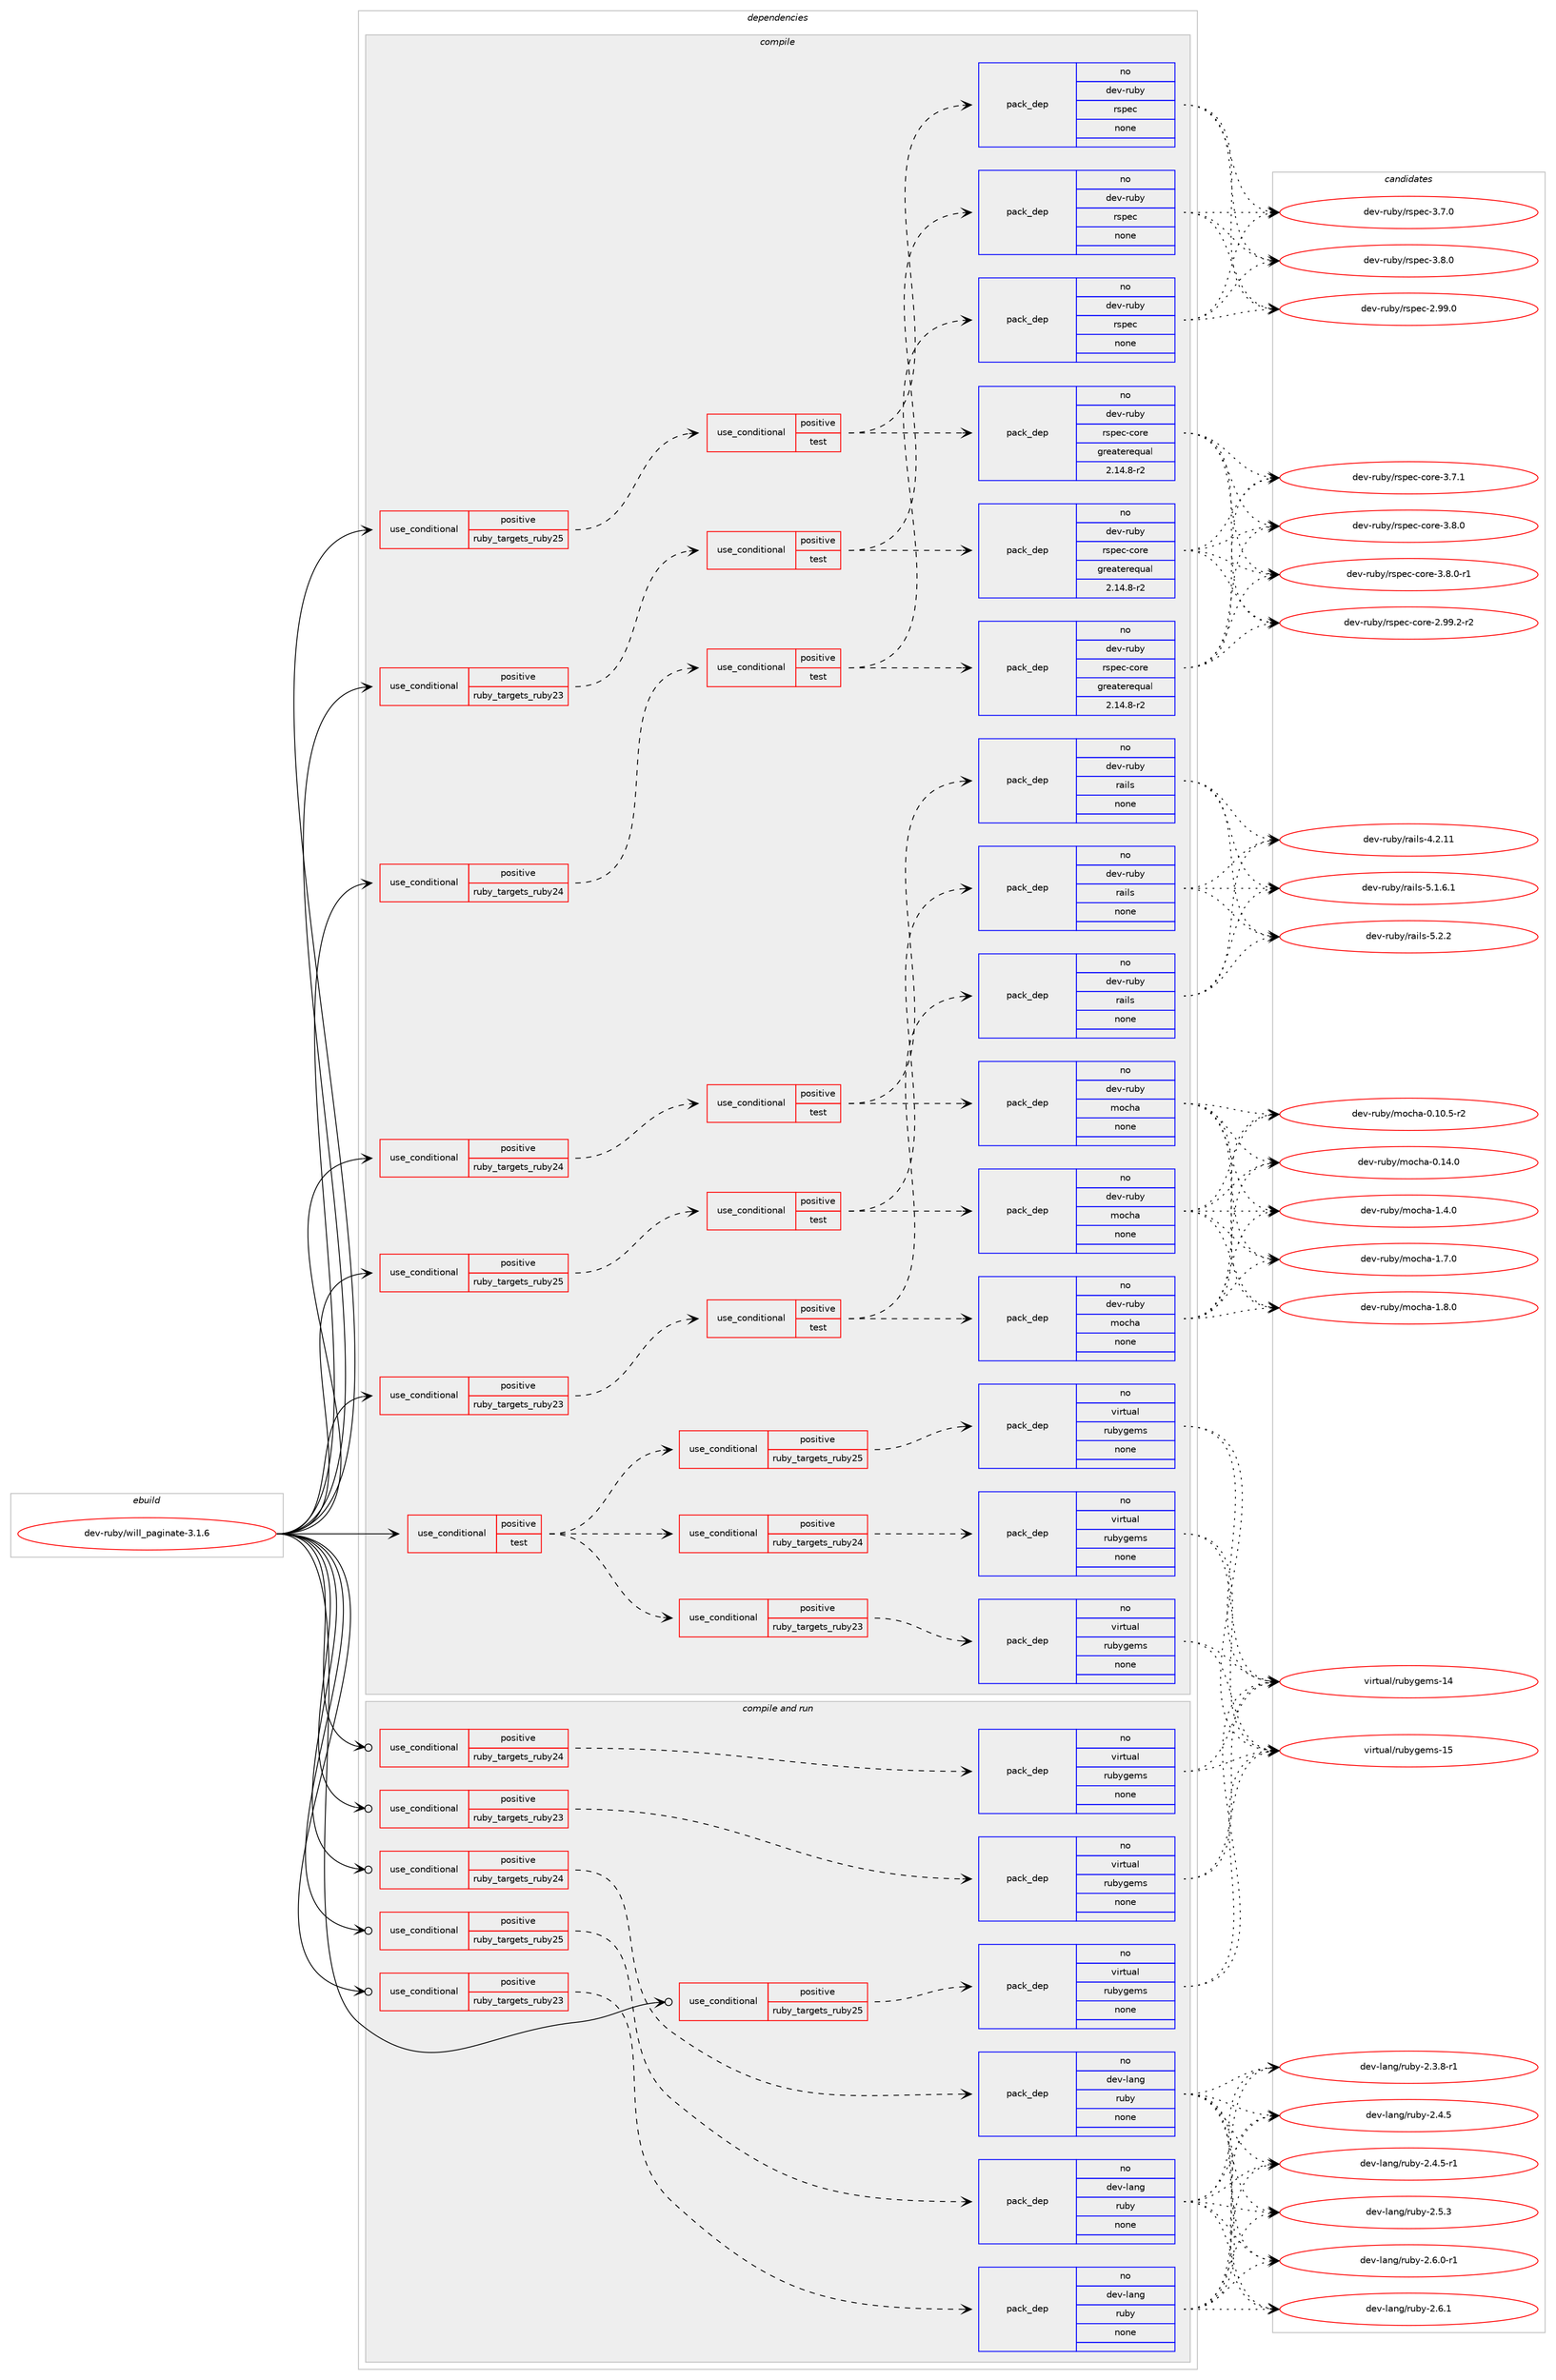 digraph prolog {

# *************
# Graph options
# *************

newrank=true;
concentrate=true;
compound=true;
graph [rankdir=LR,fontname=Helvetica,fontsize=10,ranksep=1.5];#, ranksep=2.5, nodesep=0.2];
edge  [arrowhead=vee];
node  [fontname=Helvetica,fontsize=10];

# **********
# The ebuild
# **********

subgraph cluster_leftcol {
color=gray;
rank=same;
label=<<i>ebuild</i>>;
id [label="dev-ruby/will_paginate-3.1.6", color=red, width=4, href="../dev-ruby/will_paginate-3.1.6.svg"];
}

# ****************
# The dependencies
# ****************

subgraph cluster_midcol {
color=gray;
label=<<i>dependencies</i>>;
subgraph cluster_compile {
fillcolor="#eeeeee";
style=filled;
label=<<i>compile</i>>;
subgraph cond422293 {
dependency1537316 [label=<<TABLE BORDER="0" CELLBORDER="1" CELLSPACING="0" CELLPADDING="4"><TR><TD ROWSPAN="3" CELLPADDING="10">use_conditional</TD></TR><TR><TD>positive</TD></TR><TR><TD>ruby_targets_ruby23</TD></TR></TABLE>>, shape=none, color=red];
subgraph cond422294 {
dependency1537317 [label=<<TABLE BORDER="0" CELLBORDER="1" CELLSPACING="0" CELLPADDING="4"><TR><TD ROWSPAN="3" CELLPADDING="10">use_conditional</TD></TR><TR><TD>positive</TD></TR><TR><TD>test</TD></TR></TABLE>>, shape=none, color=red];
subgraph pack1091504 {
dependency1537318 [label=<<TABLE BORDER="0" CELLBORDER="1" CELLSPACING="0" CELLPADDING="4" WIDTH="220"><TR><TD ROWSPAN="6" CELLPADDING="30">pack_dep</TD></TR><TR><TD WIDTH="110">no</TD></TR><TR><TD>dev-ruby</TD></TR><TR><TD>rails</TD></TR><TR><TD>none</TD></TR><TR><TD></TD></TR></TABLE>>, shape=none, color=blue];
}
dependency1537317:e -> dependency1537318:w [weight=20,style="dashed",arrowhead="vee"];
subgraph pack1091505 {
dependency1537319 [label=<<TABLE BORDER="0" CELLBORDER="1" CELLSPACING="0" CELLPADDING="4" WIDTH="220"><TR><TD ROWSPAN="6" CELLPADDING="30">pack_dep</TD></TR><TR><TD WIDTH="110">no</TD></TR><TR><TD>dev-ruby</TD></TR><TR><TD>mocha</TD></TR><TR><TD>none</TD></TR><TR><TD></TD></TR></TABLE>>, shape=none, color=blue];
}
dependency1537317:e -> dependency1537319:w [weight=20,style="dashed",arrowhead="vee"];
}
dependency1537316:e -> dependency1537317:w [weight=20,style="dashed",arrowhead="vee"];
}
id:e -> dependency1537316:w [weight=20,style="solid",arrowhead="vee"];
subgraph cond422295 {
dependency1537320 [label=<<TABLE BORDER="0" CELLBORDER="1" CELLSPACING="0" CELLPADDING="4"><TR><TD ROWSPAN="3" CELLPADDING="10">use_conditional</TD></TR><TR><TD>positive</TD></TR><TR><TD>ruby_targets_ruby23</TD></TR></TABLE>>, shape=none, color=red];
subgraph cond422296 {
dependency1537321 [label=<<TABLE BORDER="0" CELLBORDER="1" CELLSPACING="0" CELLPADDING="4"><TR><TD ROWSPAN="3" CELLPADDING="10">use_conditional</TD></TR><TR><TD>positive</TD></TR><TR><TD>test</TD></TR></TABLE>>, shape=none, color=red];
subgraph pack1091506 {
dependency1537322 [label=<<TABLE BORDER="0" CELLBORDER="1" CELLSPACING="0" CELLPADDING="4" WIDTH="220"><TR><TD ROWSPAN="6" CELLPADDING="30">pack_dep</TD></TR><TR><TD WIDTH="110">no</TD></TR><TR><TD>dev-ruby</TD></TR><TR><TD>rspec</TD></TR><TR><TD>none</TD></TR><TR><TD></TD></TR></TABLE>>, shape=none, color=blue];
}
dependency1537321:e -> dependency1537322:w [weight=20,style="dashed",arrowhead="vee"];
subgraph pack1091507 {
dependency1537323 [label=<<TABLE BORDER="0" CELLBORDER="1" CELLSPACING="0" CELLPADDING="4" WIDTH="220"><TR><TD ROWSPAN="6" CELLPADDING="30">pack_dep</TD></TR><TR><TD WIDTH="110">no</TD></TR><TR><TD>dev-ruby</TD></TR><TR><TD>rspec-core</TD></TR><TR><TD>greaterequal</TD></TR><TR><TD>2.14.8-r2</TD></TR></TABLE>>, shape=none, color=blue];
}
dependency1537321:e -> dependency1537323:w [weight=20,style="dashed",arrowhead="vee"];
}
dependency1537320:e -> dependency1537321:w [weight=20,style="dashed",arrowhead="vee"];
}
id:e -> dependency1537320:w [weight=20,style="solid",arrowhead="vee"];
subgraph cond422297 {
dependency1537324 [label=<<TABLE BORDER="0" CELLBORDER="1" CELLSPACING="0" CELLPADDING="4"><TR><TD ROWSPAN="3" CELLPADDING="10">use_conditional</TD></TR><TR><TD>positive</TD></TR><TR><TD>ruby_targets_ruby24</TD></TR></TABLE>>, shape=none, color=red];
subgraph cond422298 {
dependency1537325 [label=<<TABLE BORDER="0" CELLBORDER="1" CELLSPACING="0" CELLPADDING="4"><TR><TD ROWSPAN="3" CELLPADDING="10">use_conditional</TD></TR><TR><TD>positive</TD></TR><TR><TD>test</TD></TR></TABLE>>, shape=none, color=red];
subgraph pack1091508 {
dependency1537326 [label=<<TABLE BORDER="0" CELLBORDER="1" CELLSPACING="0" CELLPADDING="4" WIDTH="220"><TR><TD ROWSPAN="6" CELLPADDING="30">pack_dep</TD></TR><TR><TD WIDTH="110">no</TD></TR><TR><TD>dev-ruby</TD></TR><TR><TD>rails</TD></TR><TR><TD>none</TD></TR><TR><TD></TD></TR></TABLE>>, shape=none, color=blue];
}
dependency1537325:e -> dependency1537326:w [weight=20,style="dashed",arrowhead="vee"];
subgraph pack1091509 {
dependency1537327 [label=<<TABLE BORDER="0" CELLBORDER="1" CELLSPACING="0" CELLPADDING="4" WIDTH="220"><TR><TD ROWSPAN="6" CELLPADDING="30">pack_dep</TD></TR><TR><TD WIDTH="110">no</TD></TR><TR><TD>dev-ruby</TD></TR><TR><TD>mocha</TD></TR><TR><TD>none</TD></TR><TR><TD></TD></TR></TABLE>>, shape=none, color=blue];
}
dependency1537325:e -> dependency1537327:w [weight=20,style="dashed",arrowhead="vee"];
}
dependency1537324:e -> dependency1537325:w [weight=20,style="dashed",arrowhead="vee"];
}
id:e -> dependency1537324:w [weight=20,style="solid",arrowhead="vee"];
subgraph cond422299 {
dependency1537328 [label=<<TABLE BORDER="0" CELLBORDER="1" CELLSPACING="0" CELLPADDING="4"><TR><TD ROWSPAN="3" CELLPADDING="10">use_conditional</TD></TR><TR><TD>positive</TD></TR><TR><TD>ruby_targets_ruby24</TD></TR></TABLE>>, shape=none, color=red];
subgraph cond422300 {
dependency1537329 [label=<<TABLE BORDER="0" CELLBORDER="1" CELLSPACING="0" CELLPADDING="4"><TR><TD ROWSPAN="3" CELLPADDING="10">use_conditional</TD></TR><TR><TD>positive</TD></TR><TR><TD>test</TD></TR></TABLE>>, shape=none, color=red];
subgraph pack1091510 {
dependency1537330 [label=<<TABLE BORDER="0" CELLBORDER="1" CELLSPACING="0" CELLPADDING="4" WIDTH="220"><TR><TD ROWSPAN="6" CELLPADDING="30">pack_dep</TD></TR><TR><TD WIDTH="110">no</TD></TR><TR><TD>dev-ruby</TD></TR><TR><TD>rspec</TD></TR><TR><TD>none</TD></TR><TR><TD></TD></TR></TABLE>>, shape=none, color=blue];
}
dependency1537329:e -> dependency1537330:w [weight=20,style="dashed",arrowhead="vee"];
subgraph pack1091511 {
dependency1537331 [label=<<TABLE BORDER="0" CELLBORDER="1" CELLSPACING="0" CELLPADDING="4" WIDTH="220"><TR><TD ROWSPAN="6" CELLPADDING="30">pack_dep</TD></TR><TR><TD WIDTH="110">no</TD></TR><TR><TD>dev-ruby</TD></TR><TR><TD>rspec-core</TD></TR><TR><TD>greaterequal</TD></TR><TR><TD>2.14.8-r2</TD></TR></TABLE>>, shape=none, color=blue];
}
dependency1537329:e -> dependency1537331:w [weight=20,style="dashed",arrowhead="vee"];
}
dependency1537328:e -> dependency1537329:w [weight=20,style="dashed",arrowhead="vee"];
}
id:e -> dependency1537328:w [weight=20,style="solid",arrowhead="vee"];
subgraph cond422301 {
dependency1537332 [label=<<TABLE BORDER="0" CELLBORDER="1" CELLSPACING="0" CELLPADDING="4"><TR><TD ROWSPAN="3" CELLPADDING="10">use_conditional</TD></TR><TR><TD>positive</TD></TR><TR><TD>ruby_targets_ruby25</TD></TR></TABLE>>, shape=none, color=red];
subgraph cond422302 {
dependency1537333 [label=<<TABLE BORDER="0" CELLBORDER="1" CELLSPACING="0" CELLPADDING="4"><TR><TD ROWSPAN="3" CELLPADDING="10">use_conditional</TD></TR><TR><TD>positive</TD></TR><TR><TD>test</TD></TR></TABLE>>, shape=none, color=red];
subgraph pack1091512 {
dependency1537334 [label=<<TABLE BORDER="0" CELLBORDER="1" CELLSPACING="0" CELLPADDING="4" WIDTH="220"><TR><TD ROWSPAN="6" CELLPADDING="30">pack_dep</TD></TR><TR><TD WIDTH="110">no</TD></TR><TR><TD>dev-ruby</TD></TR><TR><TD>rails</TD></TR><TR><TD>none</TD></TR><TR><TD></TD></TR></TABLE>>, shape=none, color=blue];
}
dependency1537333:e -> dependency1537334:w [weight=20,style="dashed",arrowhead="vee"];
subgraph pack1091513 {
dependency1537335 [label=<<TABLE BORDER="0" CELLBORDER="1" CELLSPACING="0" CELLPADDING="4" WIDTH="220"><TR><TD ROWSPAN="6" CELLPADDING="30">pack_dep</TD></TR><TR><TD WIDTH="110">no</TD></TR><TR><TD>dev-ruby</TD></TR><TR><TD>mocha</TD></TR><TR><TD>none</TD></TR><TR><TD></TD></TR></TABLE>>, shape=none, color=blue];
}
dependency1537333:e -> dependency1537335:w [weight=20,style="dashed",arrowhead="vee"];
}
dependency1537332:e -> dependency1537333:w [weight=20,style="dashed",arrowhead="vee"];
}
id:e -> dependency1537332:w [weight=20,style="solid",arrowhead="vee"];
subgraph cond422303 {
dependency1537336 [label=<<TABLE BORDER="0" CELLBORDER="1" CELLSPACING="0" CELLPADDING="4"><TR><TD ROWSPAN="3" CELLPADDING="10">use_conditional</TD></TR><TR><TD>positive</TD></TR><TR><TD>ruby_targets_ruby25</TD></TR></TABLE>>, shape=none, color=red];
subgraph cond422304 {
dependency1537337 [label=<<TABLE BORDER="0" CELLBORDER="1" CELLSPACING="0" CELLPADDING="4"><TR><TD ROWSPAN="3" CELLPADDING="10">use_conditional</TD></TR><TR><TD>positive</TD></TR><TR><TD>test</TD></TR></TABLE>>, shape=none, color=red];
subgraph pack1091514 {
dependency1537338 [label=<<TABLE BORDER="0" CELLBORDER="1" CELLSPACING="0" CELLPADDING="4" WIDTH="220"><TR><TD ROWSPAN="6" CELLPADDING="30">pack_dep</TD></TR><TR><TD WIDTH="110">no</TD></TR><TR><TD>dev-ruby</TD></TR><TR><TD>rspec</TD></TR><TR><TD>none</TD></TR><TR><TD></TD></TR></TABLE>>, shape=none, color=blue];
}
dependency1537337:e -> dependency1537338:w [weight=20,style="dashed",arrowhead="vee"];
subgraph pack1091515 {
dependency1537339 [label=<<TABLE BORDER="0" CELLBORDER="1" CELLSPACING="0" CELLPADDING="4" WIDTH="220"><TR><TD ROWSPAN="6" CELLPADDING="30">pack_dep</TD></TR><TR><TD WIDTH="110">no</TD></TR><TR><TD>dev-ruby</TD></TR><TR><TD>rspec-core</TD></TR><TR><TD>greaterequal</TD></TR><TR><TD>2.14.8-r2</TD></TR></TABLE>>, shape=none, color=blue];
}
dependency1537337:e -> dependency1537339:w [weight=20,style="dashed",arrowhead="vee"];
}
dependency1537336:e -> dependency1537337:w [weight=20,style="dashed",arrowhead="vee"];
}
id:e -> dependency1537336:w [weight=20,style="solid",arrowhead="vee"];
subgraph cond422305 {
dependency1537340 [label=<<TABLE BORDER="0" CELLBORDER="1" CELLSPACING="0" CELLPADDING="4"><TR><TD ROWSPAN="3" CELLPADDING="10">use_conditional</TD></TR><TR><TD>positive</TD></TR><TR><TD>test</TD></TR></TABLE>>, shape=none, color=red];
subgraph cond422306 {
dependency1537341 [label=<<TABLE BORDER="0" CELLBORDER="1" CELLSPACING="0" CELLPADDING="4"><TR><TD ROWSPAN="3" CELLPADDING="10">use_conditional</TD></TR><TR><TD>positive</TD></TR><TR><TD>ruby_targets_ruby23</TD></TR></TABLE>>, shape=none, color=red];
subgraph pack1091516 {
dependency1537342 [label=<<TABLE BORDER="0" CELLBORDER="1" CELLSPACING="0" CELLPADDING="4" WIDTH="220"><TR><TD ROWSPAN="6" CELLPADDING="30">pack_dep</TD></TR><TR><TD WIDTH="110">no</TD></TR><TR><TD>virtual</TD></TR><TR><TD>rubygems</TD></TR><TR><TD>none</TD></TR><TR><TD></TD></TR></TABLE>>, shape=none, color=blue];
}
dependency1537341:e -> dependency1537342:w [weight=20,style="dashed",arrowhead="vee"];
}
dependency1537340:e -> dependency1537341:w [weight=20,style="dashed",arrowhead="vee"];
subgraph cond422307 {
dependency1537343 [label=<<TABLE BORDER="0" CELLBORDER="1" CELLSPACING="0" CELLPADDING="4"><TR><TD ROWSPAN="3" CELLPADDING="10">use_conditional</TD></TR><TR><TD>positive</TD></TR><TR><TD>ruby_targets_ruby24</TD></TR></TABLE>>, shape=none, color=red];
subgraph pack1091517 {
dependency1537344 [label=<<TABLE BORDER="0" CELLBORDER="1" CELLSPACING="0" CELLPADDING="4" WIDTH="220"><TR><TD ROWSPAN="6" CELLPADDING="30">pack_dep</TD></TR><TR><TD WIDTH="110">no</TD></TR><TR><TD>virtual</TD></TR><TR><TD>rubygems</TD></TR><TR><TD>none</TD></TR><TR><TD></TD></TR></TABLE>>, shape=none, color=blue];
}
dependency1537343:e -> dependency1537344:w [weight=20,style="dashed",arrowhead="vee"];
}
dependency1537340:e -> dependency1537343:w [weight=20,style="dashed",arrowhead="vee"];
subgraph cond422308 {
dependency1537345 [label=<<TABLE BORDER="0" CELLBORDER="1" CELLSPACING="0" CELLPADDING="4"><TR><TD ROWSPAN="3" CELLPADDING="10">use_conditional</TD></TR><TR><TD>positive</TD></TR><TR><TD>ruby_targets_ruby25</TD></TR></TABLE>>, shape=none, color=red];
subgraph pack1091518 {
dependency1537346 [label=<<TABLE BORDER="0" CELLBORDER="1" CELLSPACING="0" CELLPADDING="4" WIDTH="220"><TR><TD ROWSPAN="6" CELLPADDING="30">pack_dep</TD></TR><TR><TD WIDTH="110">no</TD></TR><TR><TD>virtual</TD></TR><TR><TD>rubygems</TD></TR><TR><TD>none</TD></TR><TR><TD></TD></TR></TABLE>>, shape=none, color=blue];
}
dependency1537345:e -> dependency1537346:w [weight=20,style="dashed",arrowhead="vee"];
}
dependency1537340:e -> dependency1537345:w [weight=20,style="dashed",arrowhead="vee"];
}
id:e -> dependency1537340:w [weight=20,style="solid",arrowhead="vee"];
}
subgraph cluster_compileandrun {
fillcolor="#eeeeee";
style=filled;
label=<<i>compile and run</i>>;
subgraph cond422309 {
dependency1537347 [label=<<TABLE BORDER="0" CELLBORDER="1" CELLSPACING="0" CELLPADDING="4"><TR><TD ROWSPAN="3" CELLPADDING="10">use_conditional</TD></TR><TR><TD>positive</TD></TR><TR><TD>ruby_targets_ruby23</TD></TR></TABLE>>, shape=none, color=red];
subgraph pack1091519 {
dependency1537348 [label=<<TABLE BORDER="0" CELLBORDER="1" CELLSPACING="0" CELLPADDING="4" WIDTH="220"><TR><TD ROWSPAN="6" CELLPADDING="30">pack_dep</TD></TR><TR><TD WIDTH="110">no</TD></TR><TR><TD>dev-lang</TD></TR><TR><TD>ruby</TD></TR><TR><TD>none</TD></TR><TR><TD></TD></TR></TABLE>>, shape=none, color=blue];
}
dependency1537347:e -> dependency1537348:w [weight=20,style="dashed",arrowhead="vee"];
}
id:e -> dependency1537347:w [weight=20,style="solid",arrowhead="odotvee"];
subgraph cond422310 {
dependency1537349 [label=<<TABLE BORDER="0" CELLBORDER="1" CELLSPACING="0" CELLPADDING="4"><TR><TD ROWSPAN="3" CELLPADDING="10">use_conditional</TD></TR><TR><TD>positive</TD></TR><TR><TD>ruby_targets_ruby23</TD></TR></TABLE>>, shape=none, color=red];
subgraph pack1091520 {
dependency1537350 [label=<<TABLE BORDER="0" CELLBORDER="1" CELLSPACING="0" CELLPADDING="4" WIDTH="220"><TR><TD ROWSPAN="6" CELLPADDING="30">pack_dep</TD></TR><TR><TD WIDTH="110">no</TD></TR><TR><TD>virtual</TD></TR><TR><TD>rubygems</TD></TR><TR><TD>none</TD></TR><TR><TD></TD></TR></TABLE>>, shape=none, color=blue];
}
dependency1537349:e -> dependency1537350:w [weight=20,style="dashed",arrowhead="vee"];
}
id:e -> dependency1537349:w [weight=20,style="solid",arrowhead="odotvee"];
subgraph cond422311 {
dependency1537351 [label=<<TABLE BORDER="0" CELLBORDER="1" CELLSPACING="0" CELLPADDING="4"><TR><TD ROWSPAN="3" CELLPADDING="10">use_conditional</TD></TR><TR><TD>positive</TD></TR><TR><TD>ruby_targets_ruby24</TD></TR></TABLE>>, shape=none, color=red];
subgraph pack1091521 {
dependency1537352 [label=<<TABLE BORDER="0" CELLBORDER="1" CELLSPACING="0" CELLPADDING="4" WIDTH="220"><TR><TD ROWSPAN="6" CELLPADDING="30">pack_dep</TD></TR><TR><TD WIDTH="110">no</TD></TR><TR><TD>dev-lang</TD></TR><TR><TD>ruby</TD></TR><TR><TD>none</TD></TR><TR><TD></TD></TR></TABLE>>, shape=none, color=blue];
}
dependency1537351:e -> dependency1537352:w [weight=20,style="dashed",arrowhead="vee"];
}
id:e -> dependency1537351:w [weight=20,style="solid",arrowhead="odotvee"];
subgraph cond422312 {
dependency1537353 [label=<<TABLE BORDER="0" CELLBORDER="1" CELLSPACING="0" CELLPADDING="4"><TR><TD ROWSPAN="3" CELLPADDING="10">use_conditional</TD></TR><TR><TD>positive</TD></TR><TR><TD>ruby_targets_ruby24</TD></TR></TABLE>>, shape=none, color=red];
subgraph pack1091522 {
dependency1537354 [label=<<TABLE BORDER="0" CELLBORDER="1" CELLSPACING="0" CELLPADDING="4" WIDTH="220"><TR><TD ROWSPAN="6" CELLPADDING="30">pack_dep</TD></TR><TR><TD WIDTH="110">no</TD></TR><TR><TD>virtual</TD></TR><TR><TD>rubygems</TD></TR><TR><TD>none</TD></TR><TR><TD></TD></TR></TABLE>>, shape=none, color=blue];
}
dependency1537353:e -> dependency1537354:w [weight=20,style="dashed",arrowhead="vee"];
}
id:e -> dependency1537353:w [weight=20,style="solid",arrowhead="odotvee"];
subgraph cond422313 {
dependency1537355 [label=<<TABLE BORDER="0" CELLBORDER="1" CELLSPACING="0" CELLPADDING="4"><TR><TD ROWSPAN="3" CELLPADDING="10">use_conditional</TD></TR><TR><TD>positive</TD></TR><TR><TD>ruby_targets_ruby25</TD></TR></TABLE>>, shape=none, color=red];
subgraph pack1091523 {
dependency1537356 [label=<<TABLE BORDER="0" CELLBORDER="1" CELLSPACING="0" CELLPADDING="4" WIDTH="220"><TR><TD ROWSPAN="6" CELLPADDING="30">pack_dep</TD></TR><TR><TD WIDTH="110">no</TD></TR><TR><TD>dev-lang</TD></TR><TR><TD>ruby</TD></TR><TR><TD>none</TD></TR><TR><TD></TD></TR></TABLE>>, shape=none, color=blue];
}
dependency1537355:e -> dependency1537356:w [weight=20,style="dashed",arrowhead="vee"];
}
id:e -> dependency1537355:w [weight=20,style="solid",arrowhead="odotvee"];
subgraph cond422314 {
dependency1537357 [label=<<TABLE BORDER="0" CELLBORDER="1" CELLSPACING="0" CELLPADDING="4"><TR><TD ROWSPAN="3" CELLPADDING="10">use_conditional</TD></TR><TR><TD>positive</TD></TR><TR><TD>ruby_targets_ruby25</TD></TR></TABLE>>, shape=none, color=red];
subgraph pack1091524 {
dependency1537358 [label=<<TABLE BORDER="0" CELLBORDER="1" CELLSPACING="0" CELLPADDING="4" WIDTH="220"><TR><TD ROWSPAN="6" CELLPADDING="30">pack_dep</TD></TR><TR><TD WIDTH="110">no</TD></TR><TR><TD>virtual</TD></TR><TR><TD>rubygems</TD></TR><TR><TD>none</TD></TR><TR><TD></TD></TR></TABLE>>, shape=none, color=blue];
}
dependency1537357:e -> dependency1537358:w [weight=20,style="dashed",arrowhead="vee"];
}
id:e -> dependency1537357:w [weight=20,style="solid",arrowhead="odotvee"];
}
subgraph cluster_run {
fillcolor="#eeeeee";
style=filled;
label=<<i>run</i>>;
}
}

# **************
# The candidates
# **************

subgraph cluster_choices {
rank=same;
color=gray;
label=<<i>candidates</i>>;

subgraph choice1091504 {
color=black;
nodesep=1;
choice1001011184511411798121471149710510811545524650464949 [label="dev-ruby/rails-4.2.11", color=red, width=4,href="../dev-ruby/rails-4.2.11.svg"];
choice100101118451141179812147114971051081154553464946544649 [label="dev-ruby/rails-5.1.6.1", color=red, width=4,href="../dev-ruby/rails-5.1.6.1.svg"];
choice10010111845114117981214711497105108115455346504650 [label="dev-ruby/rails-5.2.2", color=red, width=4,href="../dev-ruby/rails-5.2.2.svg"];
dependency1537318:e -> choice1001011184511411798121471149710510811545524650464949:w [style=dotted,weight="100"];
dependency1537318:e -> choice100101118451141179812147114971051081154553464946544649:w [style=dotted,weight="100"];
dependency1537318:e -> choice10010111845114117981214711497105108115455346504650:w [style=dotted,weight="100"];
}
subgraph choice1091505 {
color=black;
nodesep=1;
choice1001011184511411798121471091119910497454846494846534511450 [label="dev-ruby/mocha-0.10.5-r2", color=red, width=4,href="../dev-ruby/mocha-0.10.5-r2.svg"];
choice100101118451141179812147109111991049745484649524648 [label="dev-ruby/mocha-0.14.0", color=red, width=4,href="../dev-ruby/mocha-0.14.0.svg"];
choice1001011184511411798121471091119910497454946524648 [label="dev-ruby/mocha-1.4.0", color=red, width=4,href="../dev-ruby/mocha-1.4.0.svg"];
choice1001011184511411798121471091119910497454946554648 [label="dev-ruby/mocha-1.7.0", color=red, width=4,href="../dev-ruby/mocha-1.7.0.svg"];
choice1001011184511411798121471091119910497454946564648 [label="dev-ruby/mocha-1.8.0", color=red, width=4,href="../dev-ruby/mocha-1.8.0.svg"];
dependency1537319:e -> choice1001011184511411798121471091119910497454846494846534511450:w [style=dotted,weight="100"];
dependency1537319:e -> choice100101118451141179812147109111991049745484649524648:w [style=dotted,weight="100"];
dependency1537319:e -> choice1001011184511411798121471091119910497454946524648:w [style=dotted,weight="100"];
dependency1537319:e -> choice1001011184511411798121471091119910497454946554648:w [style=dotted,weight="100"];
dependency1537319:e -> choice1001011184511411798121471091119910497454946564648:w [style=dotted,weight="100"];
}
subgraph choice1091506 {
color=black;
nodesep=1;
choice1001011184511411798121471141151121019945504657574648 [label="dev-ruby/rspec-2.99.0", color=red, width=4,href="../dev-ruby/rspec-2.99.0.svg"];
choice10010111845114117981214711411511210199455146554648 [label="dev-ruby/rspec-3.7.0", color=red, width=4,href="../dev-ruby/rspec-3.7.0.svg"];
choice10010111845114117981214711411511210199455146564648 [label="dev-ruby/rspec-3.8.0", color=red, width=4,href="../dev-ruby/rspec-3.8.0.svg"];
dependency1537322:e -> choice1001011184511411798121471141151121019945504657574648:w [style=dotted,weight="100"];
dependency1537322:e -> choice10010111845114117981214711411511210199455146554648:w [style=dotted,weight="100"];
dependency1537322:e -> choice10010111845114117981214711411511210199455146564648:w [style=dotted,weight="100"];
}
subgraph choice1091507 {
color=black;
nodesep=1;
choice100101118451141179812147114115112101994599111114101455046575746504511450 [label="dev-ruby/rspec-core-2.99.2-r2", color=red, width=4,href="../dev-ruby/rspec-core-2.99.2-r2.svg"];
choice100101118451141179812147114115112101994599111114101455146554649 [label="dev-ruby/rspec-core-3.7.1", color=red, width=4,href="../dev-ruby/rspec-core-3.7.1.svg"];
choice100101118451141179812147114115112101994599111114101455146564648 [label="dev-ruby/rspec-core-3.8.0", color=red, width=4,href="../dev-ruby/rspec-core-3.8.0.svg"];
choice1001011184511411798121471141151121019945991111141014551465646484511449 [label="dev-ruby/rspec-core-3.8.0-r1", color=red, width=4,href="../dev-ruby/rspec-core-3.8.0-r1.svg"];
dependency1537323:e -> choice100101118451141179812147114115112101994599111114101455046575746504511450:w [style=dotted,weight="100"];
dependency1537323:e -> choice100101118451141179812147114115112101994599111114101455146554649:w [style=dotted,weight="100"];
dependency1537323:e -> choice100101118451141179812147114115112101994599111114101455146564648:w [style=dotted,weight="100"];
dependency1537323:e -> choice1001011184511411798121471141151121019945991111141014551465646484511449:w [style=dotted,weight="100"];
}
subgraph choice1091508 {
color=black;
nodesep=1;
choice1001011184511411798121471149710510811545524650464949 [label="dev-ruby/rails-4.2.11", color=red, width=4,href="../dev-ruby/rails-4.2.11.svg"];
choice100101118451141179812147114971051081154553464946544649 [label="dev-ruby/rails-5.1.6.1", color=red, width=4,href="../dev-ruby/rails-5.1.6.1.svg"];
choice10010111845114117981214711497105108115455346504650 [label="dev-ruby/rails-5.2.2", color=red, width=4,href="../dev-ruby/rails-5.2.2.svg"];
dependency1537326:e -> choice1001011184511411798121471149710510811545524650464949:w [style=dotted,weight="100"];
dependency1537326:e -> choice100101118451141179812147114971051081154553464946544649:w [style=dotted,weight="100"];
dependency1537326:e -> choice10010111845114117981214711497105108115455346504650:w [style=dotted,weight="100"];
}
subgraph choice1091509 {
color=black;
nodesep=1;
choice1001011184511411798121471091119910497454846494846534511450 [label="dev-ruby/mocha-0.10.5-r2", color=red, width=4,href="../dev-ruby/mocha-0.10.5-r2.svg"];
choice100101118451141179812147109111991049745484649524648 [label="dev-ruby/mocha-0.14.0", color=red, width=4,href="../dev-ruby/mocha-0.14.0.svg"];
choice1001011184511411798121471091119910497454946524648 [label="dev-ruby/mocha-1.4.0", color=red, width=4,href="../dev-ruby/mocha-1.4.0.svg"];
choice1001011184511411798121471091119910497454946554648 [label="dev-ruby/mocha-1.7.0", color=red, width=4,href="../dev-ruby/mocha-1.7.0.svg"];
choice1001011184511411798121471091119910497454946564648 [label="dev-ruby/mocha-1.8.0", color=red, width=4,href="../dev-ruby/mocha-1.8.0.svg"];
dependency1537327:e -> choice1001011184511411798121471091119910497454846494846534511450:w [style=dotted,weight="100"];
dependency1537327:e -> choice100101118451141179812147109111991049745484649524648:w [style=dotted,weight="100"];
dependency1537327:e -> choice1001011184511411798121471091119910497454946524648:w [style=dotted,weight="100"];
dependency1537327:e -> choice1001011184511411798121471091119910497454946554648:w [style=dotted,weight="100"];
dependency1537327:e -> choice1001011184511411798121471091119910497454946564648:w [style=dotted,weight="100"];
}
subgraph choice1091510 {
color=black;
nodesep=1;
choice1001011184511411798121471141151121019945504657574648 [label="dev-ruby/rspec-2.99.0", color=red, width=4,href="../dev-ruby/rspec-2.99.0.svg"];
choice10010111845114117981214711411511210199455146554648 [label="dev-ruby/rspec-3.7.0", color=red, width=4,href="../dev-ruby/rspec-3.7.0.svg"];
choice10010111845114117981214711411511210199455146564648 [label="dev-ruby/rspec-3.8.0", color=red, width=4,href="../dev-ruby/rspec-3.8.0.svg"];
dependency1537330:e -> choice1001011184511411798121471141151121019945504657574648:w [style=dotted,weight="100"];
dependency1537330:e -> choice10010111845114117981214711411511210199455146554648:w [style=dotted,weight="100"];
dependency1537330:e -> choice10010111845114117981214711411511210199455146564648:w [style=dotted,weight="100"];
}
subgraph choice1091511 {
color=black;
nodesep=1;
choice100101118451141179812147114115112101994599111114101455046575746504511450 [label="dev-ruby/rspec-core-2.99.2-r2", color=red, width=4,href="../dev-ruby/rspec-core-2.99.2-r2.svg"];
choice100101118451141179812147114115112101994599111114101455146554649 [label="dev-ruby/rspec-core-3.7.1", color=red, width=4,href="../dev-ruby/rspec-core-3.7.1.svg"];
choice100101118451141179812147114115112101994599111114101455146564648 [label="dev-ruby/rspec-core-3.8.0", color=red, width=4,href="../dev-ruby/rspec-core-3.8.0.svg"];
choice1001011184511411798121471141151121019945991111141014551465646484511449 [label="dev-ruby/rspec-core-3.8.0-r1", color=red, width=4,href="../dev-ruby/rspec-core-3.8.0-r1.svg"];
dependency1537331:e -> choice100101118451141179812147114115112101994599111114101455046575746504511450:w [style=dotted,weight="100"];
dependency1537331:e -> choice100101118451141179812147114115112101994599111114101455146554649:w [style=dotted,weight="100"];
dependency1537331:e -> choice100101118451141179812147114115112101994599111114101455146564648:w [style=dotted,weight="100"];
dependency1537331:e -> choice1001011184511411798121471141151121019945991111141014551465646484511449:w [style=dotted,weight="100"];
}
subgraph choice1091512 {
color=black;
nodesep=1;
choice1001011184511411798121471149710510811545524650464949 [label="dev-ruby/rails-4.2.11", color=red, width=4,href="../dev-ruby/rails-4.2.11.svg"];
choice100101118451141179812147114971051081154553464946544649 [label="dev-ruby/rails-5.1.6.1", color=red, width=4,href="../dev-ruby/rails-5.1.6.1.svg"];
choice10010111845114117981214711497105108115455346504650 [label="dev-ruby/rails-5.2.2", color=red, width=4,href="../dev-ruby/rails-5.2.2.svg"];
dependency1537334:e -> choice1001011184511411798121471149710510811545524650464949:w [style=dotted,weight="100"];
dependency1537334:e -> choice100101118451141179812147114971051081154553464946544649:w [style=dotted,weight="100"];
dependency1537334:e -> choice10010111845114117981214711497105108115455346504650:w [style=dotted,weight="100"];
}
subgraph choice1091513 {
color=black;
nodesep=1;
choice1001011184511411798121471091119910497454846494846534511450 [label="dev-ruby/mocha-0.10.5-r2", color=red, width=4,href="../dev-ruby/mocha-0.10.5-r2.svg"];
choice100101118451141179812147109111991049745484649524648 [label="dev-ruby/mocha-0.14.0", color=red, width=4,href="../dev-ruby/mocha-0.14.0.svg"];
choice1001011184511411798121471091119910497454946524648 [label="dev-ruby/mocha-1.4.0", color=red, width=4,href="../dev-ruby/mocha-1.4.0.svg"];
choice1001011184511411798121471091119910497454946554648 [label="dev-ruby/mocha-1.7.0", color=red, width=4,href="../dev-ruby/mocha-1.7.0.svg"];
choice1001011184511411798121471091119910497454946564648 [label="dev-ruby/mocha-1.8.0", color=red, width=4,href="../dev-ruby/mocha-1.8.0.svg"];
dependency1537335:e -> choice1001011184511411798121471091119910497454846494846534511450:w [style=dotted,weight="100"];
dependency1537335:e -> choice100101118451141179812147109111991049745484649524648:w [style=dotted,weight="100"];
dependency1537335:e -> choice1001011184511411798121471091119910497454946524648:w [style=dotted,weight="100"];
dependency1537335:e -> choice1001011184511411798121471091119910497454946554648:w [style=dotted,weight="100"];
dependency1537335:e -> choice1001011184511411798121471091119910497454946564648:w [style=dotted,weight="100"];
}
subgraph choice1091514 {
color=black;
nodesep=1;
choice1001011184511411798121471141151121019945504657574648 [label="dev-ruby/rspec-2.99.0", color=red, width=4,href="../dev-ruby/rspec-2.99.0.svg"];
choice10010111845114117981214711411511210199455146554648 [label="dev-ruby/rspec-3.7.0", color=red, width=4,href="../dev-ruby/rspec-3.7.0.svg"];
choice10010111845114117981214711411511210199455146564648 [label="dev-ruby/rspec-3.8.0", color=red, width=4,href="../dev-ruby/rspec-3.8.0.svg"];
dependency1537338:e -> choice1001011184511411798121471141151121019945504657574648:w [style=dotted,weight="100"];
dependency1537338:e -> choice10010111845114117981214711411511210199455146554648:w [style=dotted,weight="100"];
dependency1537338:e -> choice10010111845114117981214711411511210199455146564648:w [style=dotted,weight="100"];
}
subgraph choice1091515 {
color=black;
nodesep=1;
choice100101118451141179812147114115112101994599111114101455046575746504511450 [label="dev-ruby/rspec-core-2.99.2-r2", color=red, width=4,href="../dev-ruby/rspec-core-2.99.2-r2.svg"];
choice100101118451141179812147114115112101994599111114101455146554649 [label="dev-ruby/rspec-core-3.7.1", color=red, width=4,href="../dev-ruby/rspec-core-3.7.1.svg"];
choice100101118451141179812147114115112101994599111114101455146564648 [label="dev-ruby/rspec-core-3.8.0", color=red, width=4,href="../dev-ruby/rspec-core-3.8.0.svg"];
choice1001011184511411798121471141151121019945991111141014551465646484511449 [label="dev-ruby/rspec-core-3.8.0-r1", color=red, width=4,href="../dev-ruby/rspec-core-3.8.0-r1.svg"];
dependency1537339:e -> choice100101118451141179812147114115112101994599111114101455046575746504511450:w [style=dotted,weight="100"];
dependency1537339:e -> choice100101118451141179812147114115112101994599111114101455146554649:w [style=dotted,weight="100"];
dependency1537339:e -> choice100101118451141179812147114115112101994599111114101455146564648:w [style=dotted,weight="100"];
dependency1537339:e -> choice1001011184511411798121471141151121019945991111141014551465646484511449:w [style=dotted,weight="100"];
}
subgraph choice1091516 {
color=black;
nodesep=1;
choice118105114116117971084711411798121103101109115454952 [label="virtual/rubygems-14", color=red, width=4,href="../virtual/rubygems-14.svg"];
choice118105114116117971084711411798121103101109115454953 [label="virtual/rubygems-15", color=red, width=4,href="../virtual/rubygems-15.svg"];
dependency1537342:e -> choice118105114116117971084711411798121103101109115454952:w [style=dotted,weight="100"];
dependency1537342:e -> choice118105114116117971084711411798121103101109115454953:w [style=dotted,weight="100"];
}
subgraph choice1091517 {
color=black;
nodesep=1;
choice118105114116117971084711411798121103101109115454952 [label="virtual/rubygems-14", color=red, width=4,href="../virtual/rubygems-14.svg"];
choice118105114116117971084711411798121103101109115454953 [label="virtual/rubygems-15", color=red, width=4,href="../virtual/rubygems-15.svg"];
dependency1537344:e -> choice118105114116117971084711411798121103101109115454952:w [style=dotted,weight="100"];
dependency1537344:e -> choice118105114116117971084711411798121103101109115454953:w [style=dotted,weight="100"];
}
subgraph choice1091518 {
color=black;
nodesep=1;
choice118105114116117971084711411798121103101109115454952 [label="virtual/rubygems-14", color=red, width=4,href="../virtual/rubygems-14.svg"];
choice118105114116117971084711411798121103101109115454953 [label="virtual/rubygems-15", color=red, width=4,href="../virtual/rubygems-15.svg"];
dependency1537346:e -> choice118105114116117971084711411798121103101109115454952:w [style=dotted,weight="100"];
dependency1537346:e -> choice118105114116117971084711411798121103101109115454953:w [style=dotted,weight="100"];
}
subgraph choice1091519 {
color=black;
nodesep=1;
choice100101118451089711010347114117981214550465146564511449 [label="dev-lang/ruby-2.3.8-r1", color=red, width=4,href="../dev-lang/ruby-2.3.8-r1.svg"];
choice10010111845108971101034711411798121455046524653 [label="dev-lang/ruby-2.4.5", color=red, width=4,href="../dev-lang/ruby-2.4.5.svg"];
choice100101118451089711010347114117981214550465246534511449 [label="dev-lang/ruby-2.4.5-r1", color=red, width=4,href="../dev-lang/ruby-2.4.5-r1.svg"];
choice10010111845108971101034711411798121455046534651 [label="dev-lang/ruby-2.5.3", color=red, width=4,href="../dev-lang/ruby-2.5.3.svg"];
choice100101118451089711010347114117981214550465446484511449 [label="dev-lang/ruby-2.6.0-r1", color=red, width=4,href="../dev-lang/ruby-2.6.0-r1.svg"];
choice10010111845108971101034711411798121455046544649 [label="dev-lang/ruby-2.6.1", color=red, width=4,href="../dev-lang/ruby-2.6.1.svg"];
dependency1537348:e -> choice100101118451089711010347114117981214550465146564511449:w [style=dotted,weight="100"];
dependency1537348:e -> choice10010111845108971101034711411798121455046524653:w [style=dotted,weight="100"];
dependency1537348:e -> choice100101118451089711010347114117981214550465246534511449:w [style=dotted,weight="100"];
dependency1537348:e -> choice10010111845108971101034711411798121455046534651:w [style=dotted,weight="100"];
dependency1537348:e -> choice100101118451089711010347114117981214550465446484511449:w [style=dotted,weight="100"];
dependency1537348:e -> choice10010111845108971101034711411798121455046544649:w [style=dotted,weight="100"];
}
subgraph choice1091520 {
color=black;
nodesep=1;
choice118105114116117971084711411798121103101109115454952 [label="virtual/rubygems-14", color=red, width=4,href="../virtual/rubygems-14.svg"];
choice118105114116117971084711411798121103101109115454953 [label="virtual/rubygems-15", color=red, width=4,href="../virtual/rubygems-15.svg"];
dependency1537350:e -> choice118105114116117971084711411798121103101109115454952:w [style=dotted,weight="100"];
dependency1537350:e -> choice118105114116117971084711411798121103101109115454953:w [style=dotted,weight="100"];
}
subgraph choice1091521 {
color=black;
nodesep=1;
choice100101118451089711010347114117981214550465146564511449 [label="dev-lang/ruby-2.3.8-r1", color=red, width=4,href="../dev-lang/ruby-2.3.8-r1.svg"];
choice10010111845108971101034711411798121455046524653 [label="dev-lang/ruby-2.4.5", color=red, width=4,href="../dev-lang/ruby-2.4.5.svg"];
choice100101118451089711010347114117981214550465246534511449 [label="dev-lang/ruby-2.4.5-r1", color=red, width=4,href="../dev-lang/ruby-2.4.5-r1.svg"];
choice10010111845108971101034711411798121455046534651 [label="dev-lang/ruby-2.5.3", color=red, width=4,href="../dev-lang/ruby-2.5.3.svg"];
choice100101118451089711010347114117981214550465446484511449 [label="dev-lang/ruby-2.6.0-r1", color=red, width=4,href="../dev-lang/ruby-2.6.0-r1.svg"];
choice10010111845108971101034711411798121455046544649 [label="dev-lang/ruby-2.6.1", color=red, width=4,href="../dev-lang/ruby-2.6.1.svg"];
dependency1537352:e -> choice100101118451089711010347114117981214550465146564511449:w [style=dotted,weight="100"];
dependency1537352:e -> choice10010111845108971101034711411798121455046524653:w [style=dotted,weight="100"];
dependency1537352:e -> choice100101118451089711010347114117981214550465246534511449:w [style=dotted,weight="100"];
dependency1537352:e -> choice10010111845108971101034711411798121455046534651:w [style=dotted,weight="100"];
dependency1537352:e -> choice100101118451089711010347114117981214550465446484511449:w [style=dotted,weight="100"];
dependency1537352:e -> choice10010111845108971101034711411798121455046544649:w [style=dotted,weight="100"];
}
subgraph choice1091522 {
color=black;
nodesep=1;
choice118105114116117971084711411798121103101109115454952 [label="virtual/rubygems-14", color=red, width=4,href="../virtual/rubygems-14.svg"];
choice118105114116117971084711411798121103101109115454953 [label="virtual/rubygems-15", color=red, width=4,href="../virtual/rubygems-15.svg"];
dependency1537354:e -> choice118105114116117971084711411798121103101109115454952:w [style=dotted,weight="100"];
dependency1537354:e -> choice118105114116117971084711411798121103101109115454953:w [style=dotted,weight="100"];
}
subgraph choice1091523 {
color=black;
nodesep=1;
choice100101118451089711010347114117981214550465146564511449 [label="dev-lang/ruby-2.3.8-r1", color=red, width=4,href="../dev-lang/ruby-2.3.8-r1.svg"];
choice10010111845108971101034711411798121455046524653 [label="dev-lang/ruby-2.4.5", color=red, width=4,href="../dev-lang/ruby-2.4.5.svg"];
choice100101118451089711010347114117981214550465246534511449 [label="dev-lang/ruby-2.4.5-r1", color=red, width=4,href="../dev-lang/ruby-2.4.5-r1.svg"];
choice10010111845108971101034711411798121455046534651 [label="dev-lang/ruby-2.5.3", color=red, width=4,href="../dev-lang/ruby-2.5.3.svg"];
choice100101118451089711010347114117981214550465446484511449 [label="dev-lang/ruby-2.6.0-r1", color=red, width=4,href="../dev-lang/ruby-2.6.0-r1.svg"];
choice10010111845108971101034711411798121455046544649 [label="dev-lang/ruby-2.6.1", color=red, width=4,href="../dev-lang/ruby-2.6.1.svg"];
dependency1537356:e -> choice100101118451089711010347114117981214550465146564511449:w [style=dotted,weight="100"];
dependency1537356:e -> choice10010111845108971101034711411798121455046524653:w [style=dotted,weight="100"];
dependency1537356:e -> choice100101118451089711010347114117981214550465246534511449:w [style=dotted,weight="100"];
dependency1537356:e -> choice10010111845108971101034711411798121455046534651:w [style=dotted,weight="100"];
dependency1537356:e -> choice100101118451089711010347114117981214550465446484511449:w [style=dotted,weight="100"];
dependency1537356:e -> choice10010111845108971101034711411798121455046544649:w [style=dotted,weight="100"];
}
subgraph choice1091524 {
color=black;
nodesep=1;
choice118105114116117971084711411798121103101109115454952 [label="virtual/rubygems-14", color=red, width=4,href="../virtual/rubygems-14.svg"];
choice118105114116117971084711411798121103101109115454953 [label="virtual/rubygems-15", color=red, width=4,href="../virtual/rubygems-15.svg"];
dependency1537358:e -> choice118105114116117971084711411798121103101109115454952:w [style=dotted,weight="100"];
dependency1537358:e -> choice118105114116117971084711411798121103101109115454953:w [style=dotted,weight="100"];
}
}

}
